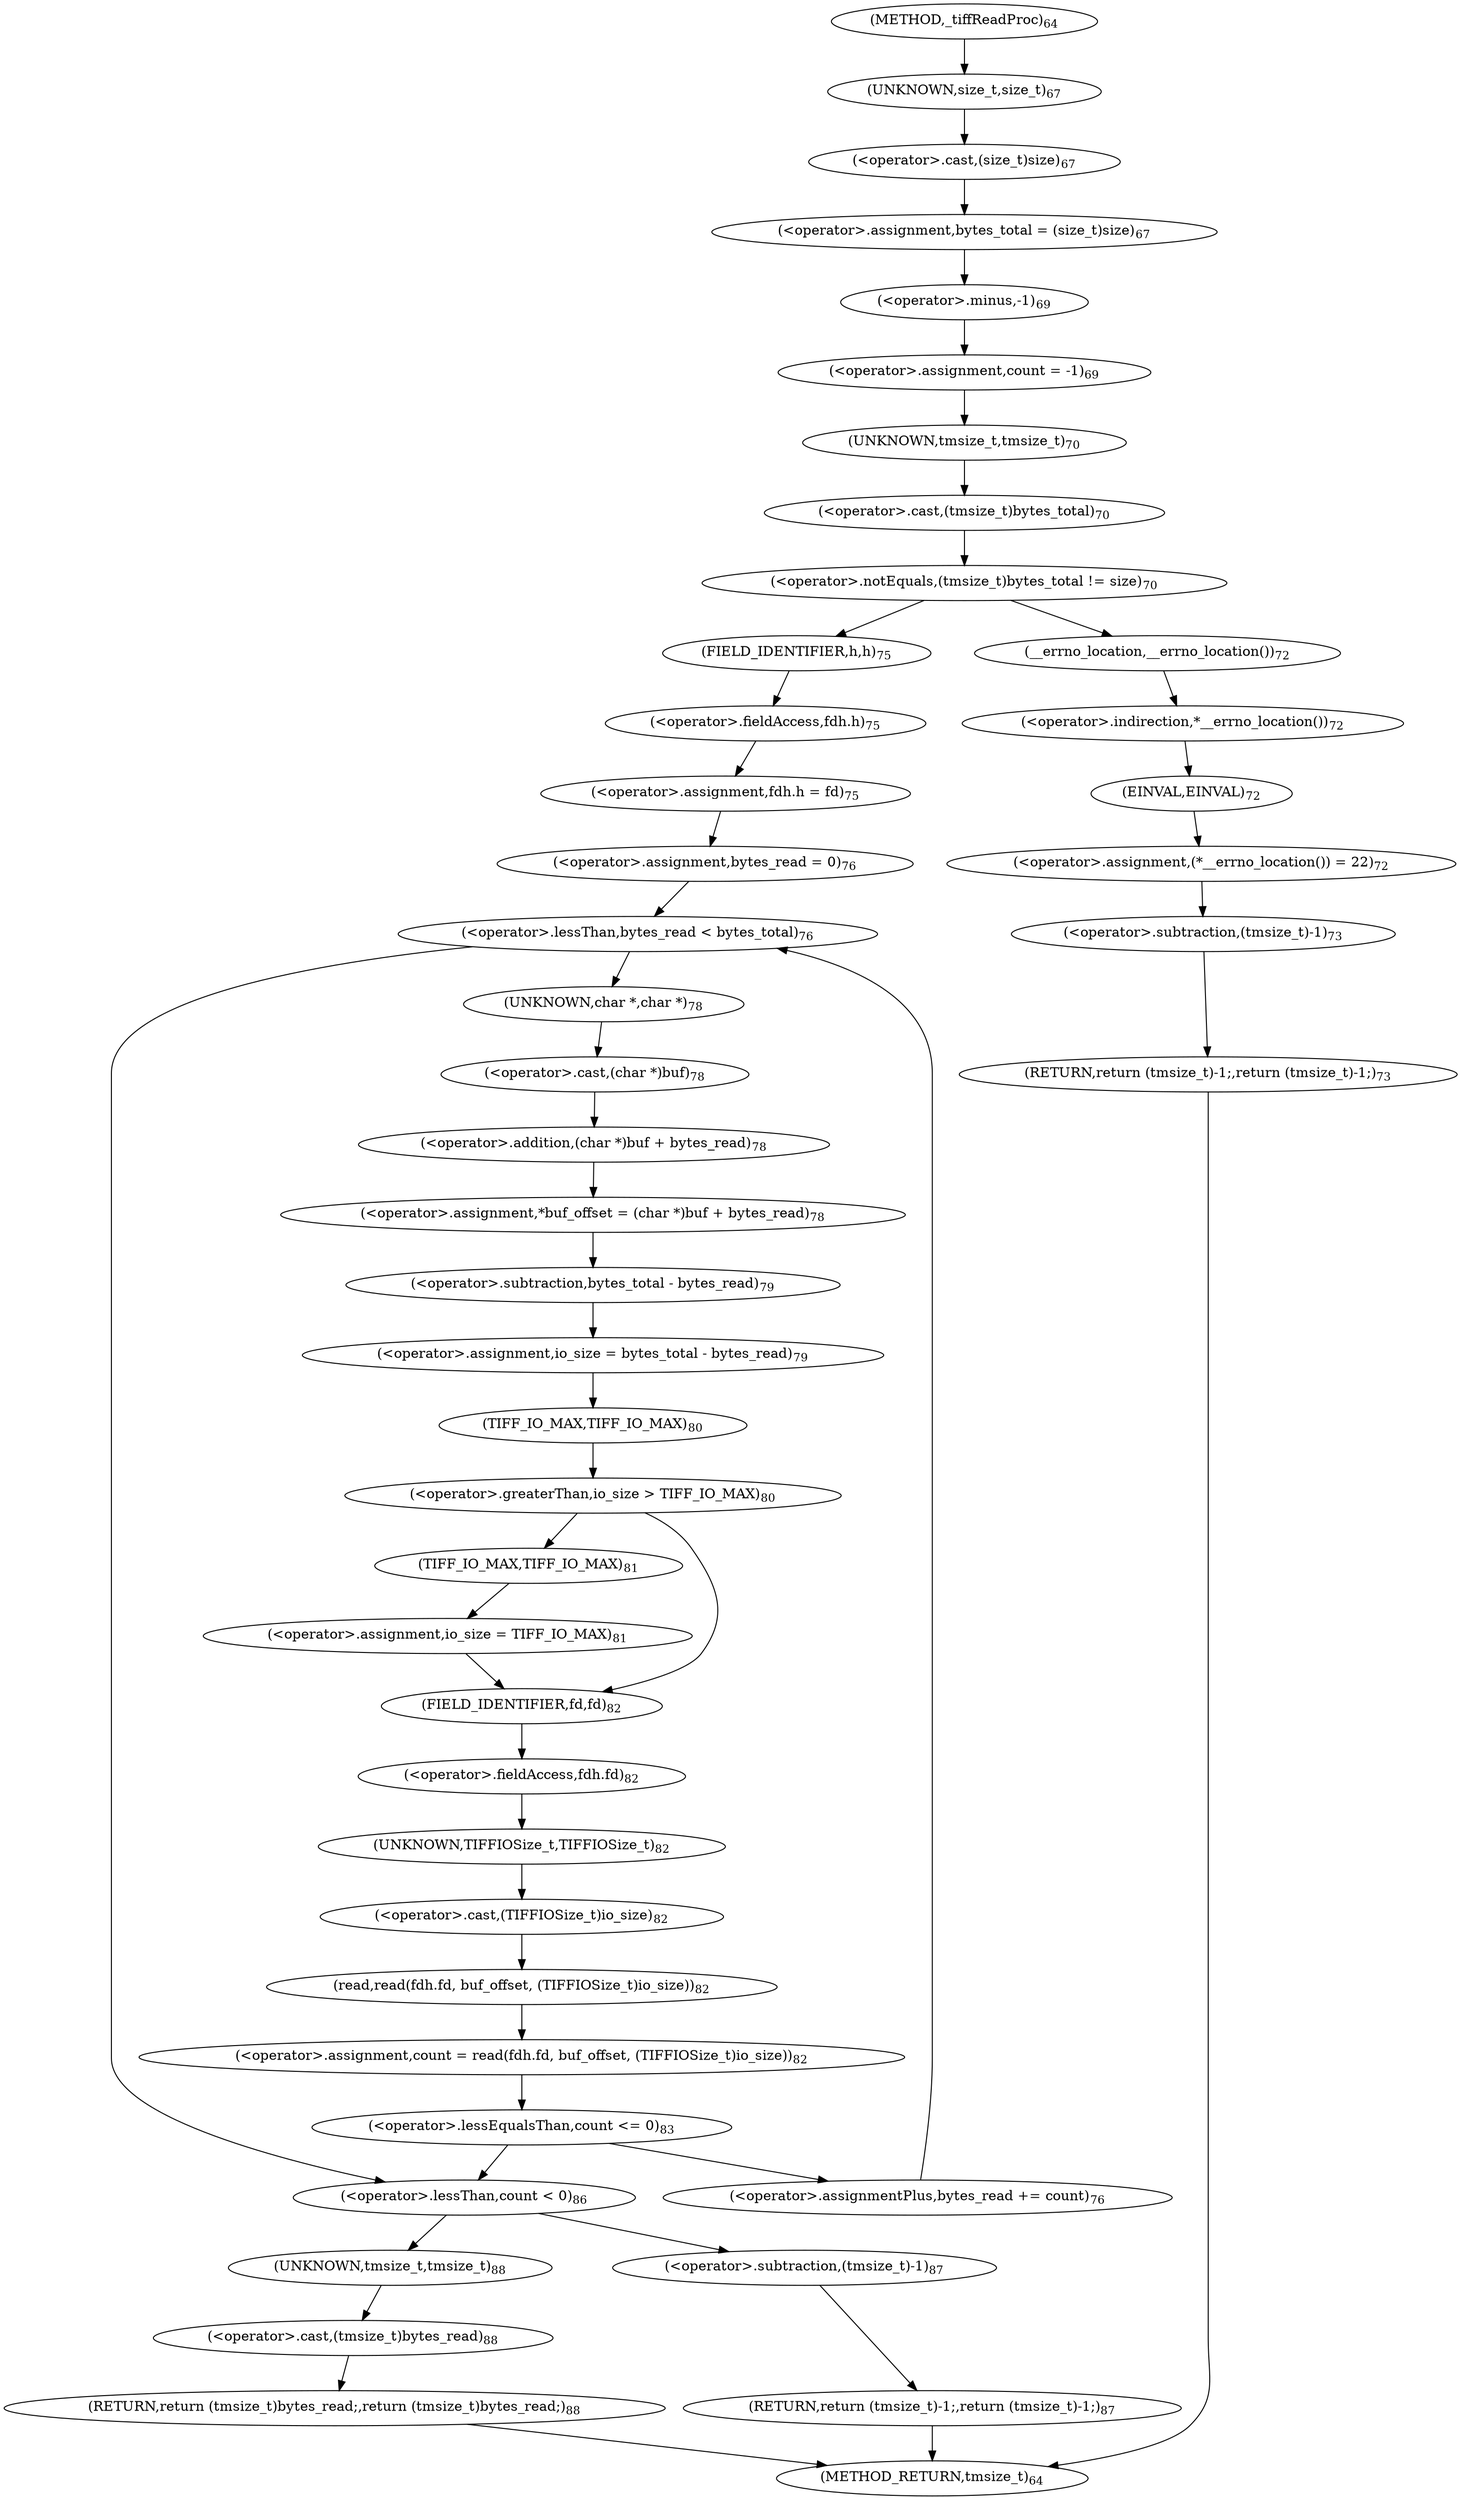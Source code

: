 digraph "_tiffReadProc" {  
"33570" [label = <(&lt;operator&gt;.assignment,bytes_total = (size_t)size)<SUB>67</SUB>> ]
"33577" [label = <(&lt;operator&gt;.assignment,count = -1)<SUB>69</SUB>> ]
"33598" [label = <(&lt;operator&gt;.assignment,fdh.h = fd)<SUB>75</SUB>> ]
"33666" [label = <(RETURN,return (tmsize_t)bytes_read;,return (tmsize_t)bytes_read;)<SUB>88</SUB>> ]
"33572" [label = <(&lt;operator&gt;.cast,(size_t)size)<SUB>67</SUB>> ]
"33579" [label = <(&lt;operator&gt;.minus,-1)<SUB>69</SUB>> ]
"33582" [label = <(&lt;operator&gt;.notEquals,(tmsize_t)bytes_total != size)<SUB>70</SUB>> ]
"33599" [label = <(&lt;operator&gt;.fieldAccess,fdh.h)<SUB>75</SUB>> ]
"33608" [label = <(&lt;operator&gt;.lessThan,bytes_read &lt; bytes_total)<SUB>76</SUB>> ]
"33611" [label = <(&lt;operator&gt;.assignmentPlus,bytes_read += count)<SUB>76</SUB>> ]
"33658" [label = <(&lt;operator&gt;.lessThan,count &lt; 0)<SUB>86</SUB>> ]
"33667" [label = <(&lt;operator&gt;.cast,(tmsize_t)bytes_read)<SUB>88</SUB>> ]
"33573" [label = <(UNKNOWN,size_t,size_t)<SUB>67</SUB>> ]
"33583" [label = <(&lt;operator&gt;.cast,(tmsize_t)bytes_total)<SUB>70</SUB>> ]
"33588" [label = <(&lt;operator&gt;.assignment,(*__errno_location()) = 22)<SUB>72</SUB>> ]
"33594" [label = <(RETURN,return (tmsize_t)-1;,return (tmsize_t)-1;)<SUB>73</SUB>> ]
"33601" [label = <(FIELD_IDENTIFIER,h,h)<SUB>75</SUB>> ]
"33605" [label = <(&lt;operator&gt;.assignment,bytes_read = 0)<SUB>76</SUB>> ]
"33616" [label = <(&lt;operator&gt;.assignment,*buf_offset = (char *)buf + bytes_read)<SUB>78</SUB>> ]
"33624" [label = <(&lt;operator&gt;.assignment,io_size = bytes_total - bytes_read)<SUB>79</SUB>> ]
"33641" [label = <(&lt;operator&gt;.assignment,count = read(fdh.fd, buf_offset, (TIFFIOSize_t)io_size))<SUB>82</SUB>> ]
"33662" [label = <(RETURN,return (tmsize_t)-1;,return (tmsize_t)-1;)<SUB>87</SUB>> ]
"33668" [label = <(UNKNOWN,tmsize_t,tmsize_t)<SUB>88</SUB>> ]
"33584" [label = <(UNKNOWN,tmsize_t,tmsize_t)<SUB>70</SUB>> ]
"33589" [label = <(&lt;operator&gt;.indirection,*__errno_location())<SUB>72</SUB>> ]
"33591" [label = <(EINVAL,EINVAL)<SUB>72</SUB>> ]
"33595" [label = <(&lt;operator&gt;.subtraction,(tmsize_t)-1)<SUB>73</SUB>> ]
"33618" [label = <(&lt;operator&gt;.addition,(char *)buf + bytes_read)<SUB>78</SUB>> ]
"33626" [label = <(&lt;operator&gt;.subtraction,bytes_total - bytes_read)<SUB>79</SUB>> ]
"33630" [label = <(&lt;operator&gt;.greaterThan,io_size &gt; TIFF_IO_MAX)<SUB>80</SUB>> ]
"33643" [label = <(read,read(fdh.fd, buf_offset, (TIFFIOSize_t)io_size))<SUB>82</SUB>> ]
"33652" [label = <(&lt;operator&gt;.lessEqualsThan,count &lt;= 0)<SUB>83</SUB>> ]
"33663" [label = <(&lt;operator&gt;.subtraction,(tmsize_t)-1)<SUB>87</SUB>> ]
"33590" [label = <(__errno_location,__errno_location())<SUB>72</SUB>> ]
"33619" [label = <(&lt;operator&gt;.cast,(char *)buf)<SUB>78</SUB>> ]
"33632" [label = <(TIFF_IO_MAX,TIFF_IO_MAX)<SUB>80</SUB>> ]
"33636" [label = <(&lt;operator&gt;.assignment,io_size = TIFF_IO_MAX)<SUB>81</SUB>> ]
"33644" [label = <(&lt;operator&gt;.fieldAccess,fdh.fd)<SUB>82</SUB>> ]
"33648" [label = <(&lt;operator&gt;.cast,(TIFFIOSize_t)io_size)<SUB>82</SUB>> ]
"33620" [label = <(UNKNOWN,char *,char *)<SUB>78</SUB>> ]
"33638" [label = <(TIFF_IO_MAX,TIFF_IO_MAX)<SUB>81</SUB>> ]
"33646" [label = <(FIELD_IDENTIFIER,fd,fd)<SUB>82</SUB>> ]
"33649" [label = <(UNKNOWN,TIFFIOSize_t,TIFFIOSize_t)<SUB>82</SUB>> ]
"33563" [label = <(METHOD,_tiffReadProc)<SUB>64</SUB>> ]
"33670" [label = <(METHOD_RETURN,tmsize_t)<SUB>64</SUB>> ]
  "33570" -> "33579" 
  "33577" -> "33584" 
  "33598" -> "33605" 
  "33666" -> "33670" 
  "33572" -> "33570" 
  "33579" -> "33577" 
  "33582" -> "33590" 
  "33582" -> "33601" 
  "33599" -> "33598" 
  "33608" -> "33620" 
  "33608" -> "33658" 
  "33611" -> "33608" 
  "33658" -> "33668" 
  "33658" -> "33663" 
  "33667" -> "33666" 
  "33573" -> "33572" 
  "33583" -> "33582" 
  "33588" -> "33595" 
  "33594" -> "33670" 
  "33601" -> "33599" 
  "33605" -> "33608" 
  "33616" -> "33626" 
  "33624" -> "33632" 
  "33641" -> "33652" 
  "33662" -> "33670" 
  "33668" -> "33667" 
  "33584" -> "33583" 
  "33589" -> "33591" 
  "33591" -> "33588" 
  "33595" -> "33594" 
  "33618" -> "33616" 
  "33626" -> "33624" 
  "33630" -> "33638" 
  "33630" -> "33646" 
  "33643" -> "33641" 
  "33652" -> "33658" 
  "33652" -> "33611" 
  "33663" -> "33662" 
  "33590" -> "33589" 
  "33619" -> "33618" 
  "33632" -> "33630" 
  "33636" -> "33646" 
  "33644" -> "33649" 
  "33648" -> "33643" 
  "33620" -> "33619" 
  "33638" -> "33636" 
  "33646" -> "33644" 
  "33649" -> "33648" 
  "33563" -> "33573" 
}
